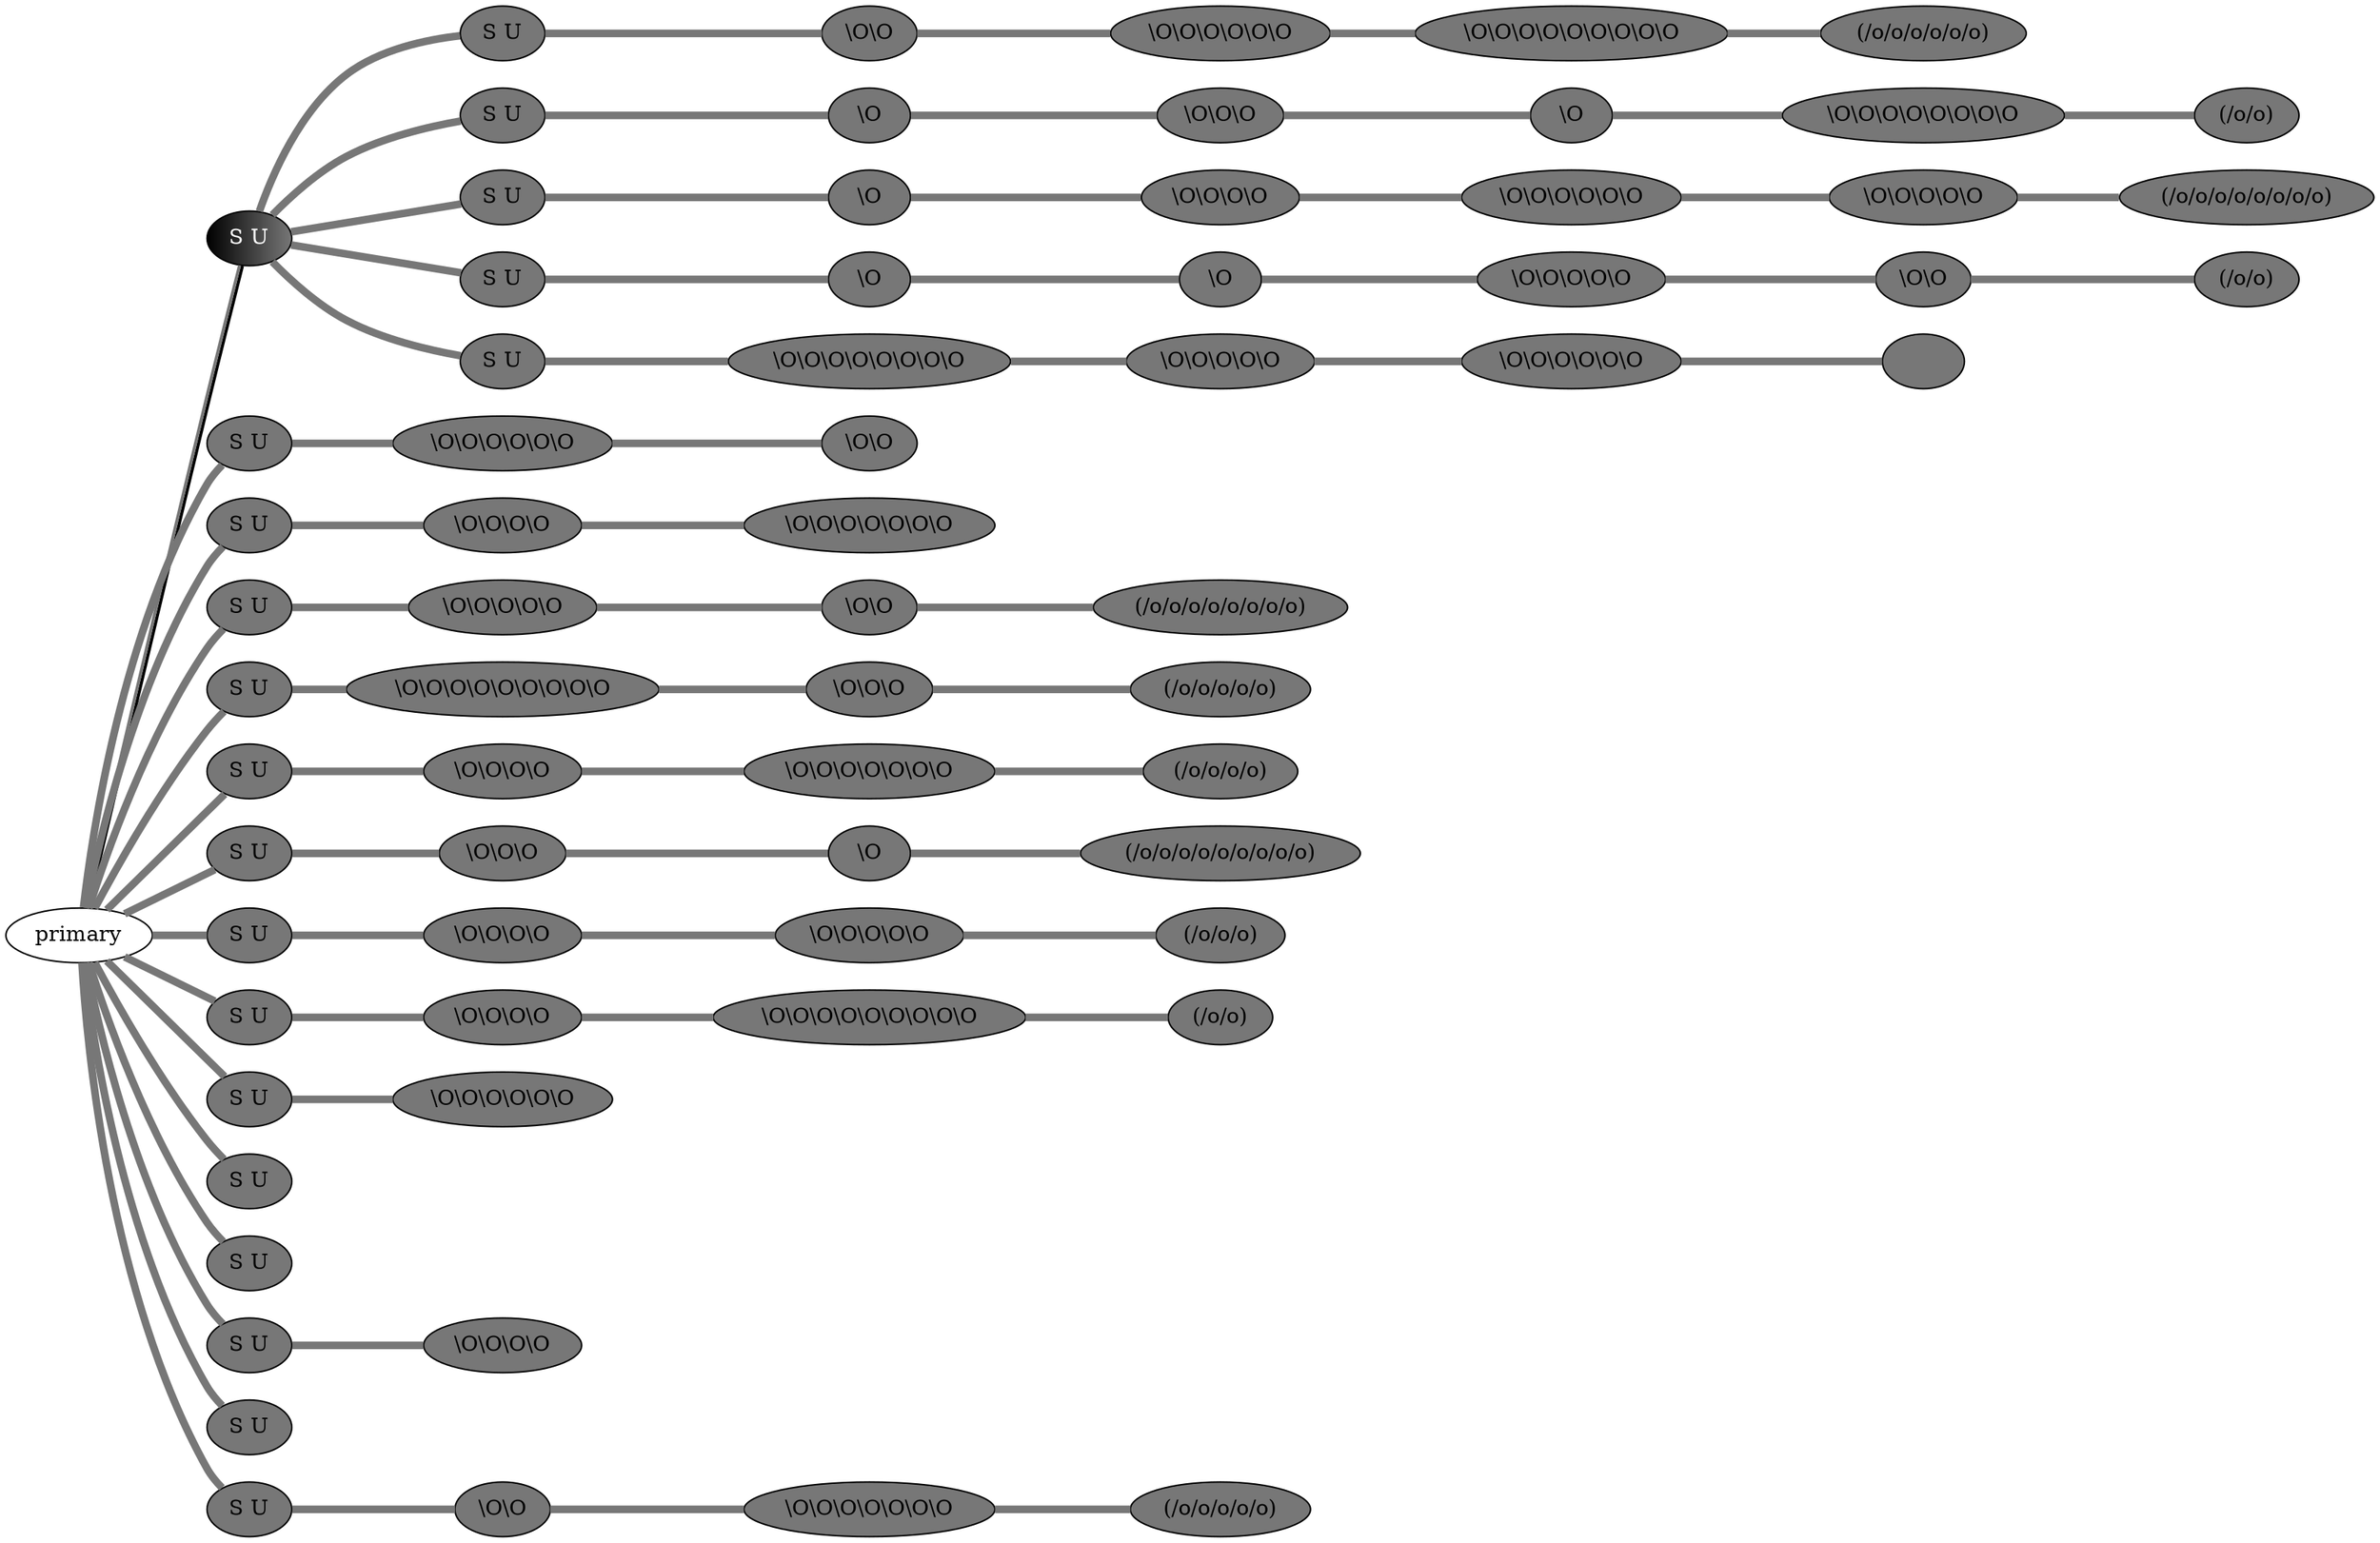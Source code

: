 graph {
 graph [rankdir=LR]
"1" [qtype="pendant_node", pendant_colors="#000000:#777777", pendant_ply="S", pendant_attach="U", pendant_length="25.0", label="S U", style=filled, fillcolor="#000000:#777777", fontcolor="#ffffff"]
"primary" -- "1" [qtype="pendant_link",penwidth=2,color="#000000:#777777"]
"1s1" [qtype="pendant_node", pendant_colors="#777777", pendant_ply="S", pendant_attach="U", pendant_length="40.5", label="S U", style=filled, fillcolor="#777777", fontcolor="#000000"]
"1" -- "1s1" [qtype="pendant_link",penwidth=5,color="#777777"]
"1s1:0" [qtype="knot_node", knot_value="2", knot_type="S", knot_position="8.0", knot_spin="Z", label="\\O\\O", style=filled, fillcolor="#777777" , fontcolor="#000000"]
"1s1" -- "1s1:0" [qtype="knot_link",penwidth=5,color="#777777"]
"1s1:1" [qtype="knot_node", knot_value="6", knot_type="S", knot_position="14.0", knot_spin="Z", label="\\O\\O\\O\\O\\O\\O", style=filled, fillcolor="#777777" , fontcolor="#000000"]
"1s1:0" -- "1s1:1" [qtype="knot_link",penwidth=5,color="#777777"]
"1s1:2" [qtype="knot_node", knot_value="9", knot_type="S", knot_position="21.0", knot_spin="Z", label="\\O\\O\\O\\O\\O\\O\\O\\O\\O", style=filled, fillcolor="#777777" , fontcolor="#000000"]
"1s1:1" -- "1s1:2" [qtype="knot_link",penwidth=5,color="#777777"]
"1s1:3" [qtype="knot_node", knot_value="6", knot_type="L", knot_position="27.0", knot_spin="S", label="(/o/o/o/o/o/o)", style=filled, fillcolor="#777777" , fontcolor="#000000"]
"1s1:2" -- "1s1:3" [qtype="knot_link",penwidth=5,color="#777777"]
"1s2" [qtype="pendant_node", pendant_colors="#777777", pendant_ply="S", pendant_attach="U", pendant_length="44.0", label="S U", style=filled, fillcolor="#777777", fontcolor="#000000"]
"1" -- "1s2" [qtype="pendant_link",penwidth=5,color="#777777"]
"1s2:0" [qtype="knot_node", knot_value="1", knot_type="S", knot_position="3.5", knot_spin="Z", label="\\O", style=filled, fillcolor="#777777" , fontcolor="#000000"]
"1s2" -- "1s2:0" [qtype="knot_link",penwidth=5,color="#777777"]
"1s2:1" [qtype="knot_node", knot_value="3", knot_type="S", knot_position="7.5", knot_spin="Z", label="\\O\\O\\O", style=filled, fillcolor="#777777" , fontcolor="#000000"]
"1s2:0" -- "1s2:1" [qtype="knot_link",penwidth=5,color="#777777"]
"1s2:2" [qtype="knot_node", knot_value="1", knot_type="S", knot_position="13.0", knot_spin="Z", label="\\O", style=filled, fillcolor="#777777" , fontcolor="#000000"]
"1s2:1" -- "1s2:2" [qtype="knot_link",penwidth=5,color="#777777"]
"1s2:3" [qtype="knot_node", knot_value="8", knot_type="S", knot_position="19.5", knot_spin="Z", label="\\O\\O\\O\\O\\O\\O\\O\\O", style=filled, fillcolor="#777777" , fontcolor="#000000"]
"1s2:2" -- "1s2:3" [qtype="knot_link",penwidth=5,color="#777777"]
"1s2:4" [qtype="knot_node", knot_value="2", knot_type="L", knot_position="25.5", knot_spin="S", label="(/o/o)", style=filled, fillcolor="#777777" , fontcolor="#000000"]
"1s2:3" -- "1s2:4" [qtype="knot_link",penwidth=5,color="#777777"]
"1s3" [qtype="pendant_node", pendant_colors="#777777", pendant_ply="S", pendant_attach="U", pendant_length="43.0", label="S U", style=filled, fillcolor="#777777", fontcolor="#000000"]
"1" -- "1s3" [qtype="pendant_link",penwidth=5,color="#777777"]
"1s3:0" [qtype="knot_node", knot_value="1", knot_type="S", knot_position="3.5", knot_spin="Z", label="\\O", style=filled, fillcolor="#777777" , fontcolor="#000000"]
"1s3" -- "1s3:0" [qtype="knot_link",penwidth=5,color="#777777"]
"1s3:1" [qtype="knot_node", knot_value="4", knot_type="S", knot_position="8.0", knot_spin="Z", label="\\O\\O\\O\\O", style=filled, fillcolor="#777777" , fontcolor="#000000"]
"1s3:0" -- "1s3:1" [qtype="knot_link",penwidth=5,color="#777777"]
"1s3:2" [qtype="knot_node", knot_value="6", knot_type="S", knot_position="14.0", knot_spin="Z", label="\\O\\O\\O\\O\\O\\O", style=filled, fillcolor="#777777" , fontcolor="#000000"]
"1s3:1" -- "1s3:2" [qtype="knot_link",penwidth=5,color="#777777"]
"1s3:3" [qtype="knot_node", knot_value="5", knot_type="S", knot_position="19.5", knot_spin="Z", label="\\O\\O\\O\\O\\O", style=filled, fillcolor="#777777" , fontcolor="#000000"]
"1s3:2" -- "1s3:3" [qtype="knot_link",penwidth=5,color="#777777"]
"1s3:4" [qtype="knot_node", knot_value="8", knot_type="L", knot_position="25.0", knot_spin="S", label="(/o/o/o/o/o/o/o/o)", style=filled, fillcolor="#777777" , fontcolor="#000000"]
"1s3:3" -- "1s3:4" [qtype="knot_link",penwidth=5,color="#777777"]
"1s4" [qtype="pendant_node", pendant_colors="#777777", pendant_ply="S", pendant_attach="U", pendant_length="48.5", label="S U", style=filled, fillcolor="#777777", fontcolor="#000000"]
"1" -- "1s4" [qtype="pendant_link",penwidth=5,color="#777777"]
"1s4:0" [qtype="knot_node", knot_value="1", knot_type="S", knot_position="4.0", knot_spin="Z", label="\\O", style=filled, fillcolor="#777777" , fontcolor="#000000"]
"1s4" -- "1s4:0" [qtype="knot_link",penwidth=5,color="#777777"]
"1s4:1" [qtype="knot_node", knot_value="1", knot_type="S", knot_position="8.0", knot_spin="Z", label="\\O", style=filled, fillcolor="#777777" , fontcolor="#000000"]
"1s4:0" -- "1s4:1" [qtype="knot_link",penwidth=5,color="#777777"]
"1s4:2" [qtype="knot_node", knot_value="5", knot_type="S", knot_position="14.0", knot_spin="Z", label="\\O\\O\\O\\O\\O", style=filled, fillcolor="#777777" , fontcolor="#000000"]
"1s4:1" -- "1s4:2" [qtype="knot_link",penwidth=5,color="#777777"]
"1s4:3" [qtype="knot_node", knot_value="2", knot_type="S", knot_position="19.0", knot_spin="Z", label="\\O\\O", style=filled, fillcolor="#777777" , fontcolor="#000000"]
"1s4:2" -- "1s4:3" [qtype="knot_link",penwidth=5,color="#777777"]
"1s4:4" [qtype="knot_node", knot_value="2", knot_type="L", knot_position="24.5", knot_spin="S", label="(/o/o)", style=filled, fillcolor="#777777" , fontcolor="#000000"]
"1s4:3" -- "1s4:4" [qtype="knot_link",penwidth=5,color="#777777"]
"1s5" [qtype="pendant_node", pendant_colors="#777777", pendant_ply="S", pendant_attach="U", pendant_length="39.0", label="S U", style=filled, fillcolor="#777777", fontcolor="#000000"]
"1" -- "1s5" [qtype="pendant_link",penwidth=5,color="#777777"]
"1s5:0" [qtype="knot_node", knot_value="8", knot_type="S", knot_position="8.0", knot_spin="Z", label="\\O\\O\\O\\O\\O\\O\\O\\O", style=filled, fillcolor="#777777" , fontcolor="#000000"]
"1s5" -- "1s5:0" [qtype="knot_link",penwidth=5,color="#777777"]
"1s5:1" [qtype="knot_node", knot_value="5", knot_type="S", knot_position="13.0", knot_spin="Z", label="\\O\\O\\O\\O\\O", style=filled, fillcolor="#777777" , fontcolor="#000000"]
"1s5:0" -- "1s5:1" [qtype="knot_link",penwidth=5,color="#777777"]
"1s5:2" [qtype="knot_node", knot_value="6", knot_type="S", knot_position="18.5", knot_spin="Z", label="\\O\\O\\O\\O\\O\\O", style=filled, fillcolor="#777777" , fontcolor="#000000"]
"1s5:1" -- "1s5:2" [qtype="knot_link",penwidth=5,color="#777777"]
"1s5:3" [qtype="knot_node", knot_value="1", knot_type="", knot_position="25.0", knot_spin="S", label="", style=filled, fillcolor="#777777" , fontcolor="#000000"]
"1s5:2" -- "1s5:3" [qtype="knot_link",penwidth=5,color="#777777"]
"2" [qtype="pendant_node", pendant_colors="#777777", pendant_ply="S", pendant_attach="U", pendant_length="49.5", label="S U", style=filled, fillcolor="#777777", fontcolor="#000000"]
"primary" -- "2" [qtype="pendant_link",penwidth=5,color="#777777"]
"2:0" [qtype="knot_node", knot_value="6", knot_type="S", knot_position="9.5", knot_spin="Z", label="\\O\\O\\O\\O\\O\\O", style=filled, fillcolor="#777777" , fontcolor="#000000"]
"2" -- "2:0" [qtype="knot_link",penwidth=5,color="#777777"]
"2:1" [qtype="knot_node", knot_value="2", knot_type="S", knot_position="14.5", knot_spin="Z", label="\\O\\O", style=filled, fillcolor="#777777" , fontcolor="#000000"]
"2:0" -- "2:1" [qtype="knot_link",penwidth=5,color="#777777"]
"3" [qtype="pendant_node", pendant_colors="#777777", pendant_ply="S", pendant_attach="U", pendant_length="28.0", label="S U", style=filled, fillcolor="#777777", fontcolor="#000000"]
"primary" -- "3" [qtype="pendant_link",penwidth=5,color="#777777"]
"3:0" [qtype="knot_node", knot_value="4", knot_type="S", knot_position="8.5", knot_spin="Z", label="\\O\\O\\O\\O", style=filled, fillcolor="#777777" , fontcolor="#000000"]
"3" -- "3:0" [qtype="knot_link",penwidth=5,color="#777777"]
"3:1" [qtype="knot_node", knot_value="7", knot_type="S", knot_position="14.5", knot_spin="Z", label="\\O\\O\\O\\O\\O\\O\\O", style=filled, fillcolor="#777777" , fontcolor="#000000"]
"3:0" -- "3:1" [qtype="knot_link",penwidth=5,color="#777777"]
"4" [qtype="pendant_node", pendant_colors="#777777", pendant_ply="S", pendant_attach="U", pendant_length="34.0", label="S U", style=filled, fillcolor="#777777", fontcolor="#000000"]
"primary" -- "4" [qtype="pendant_link",penwidth=5,color="#777777"]
"4:0" [qtype="knot_node", knot_value="5", knot_type="S", knot_position="9.0", knot_spin="Z", label="\\O\\O\\O\\O\\O", style=filled, fillcolor="#777777" , fontcolor="#000000"]
"4" -- "4:0" [qtype="knot_link",penwidth=5,color="#777777"]
"4:1" [qtype="knot_node", knot_value="2", knot_type="S", knot_position="14.0", knot_spin="Z", label="\\O\\O", style=filled, fillcolor="#777777" , fontcolor="#000000"]
"4:0" -- "4:1" [qtype="knot_link",penwidth=5,color="#777777"]
"4:2" [qtype="knot_node", knot_value="8", knot_type="L", knot_position="19.5", knot_spin="S", label="(/o/o/o/o/o/o/o/o)", style=filled, fillcolor="#777777" , fontcolor="#000000"]
"4:1" -- "4:2" [qtype="knot_link",penwidth=5,color="#777777"]
"5" [qtype="pendant_node", pendant_colors="#777777", pendant_ply="S", pendant_attach="U", pendant_length="37.5", label="S U", style=filled, fillcolor="#777777", fontcolor="#000000"]
"primary" -- "5" [qtype="pendant_link",penwidth=5,color="#777777"]
"5:0" [qtype="knot_node", knot_value="9", knot_type="S", knot_position="10.0", knot_spin="Z", label="\\O\\O\\O\\O\\O\\O\\O\\O\\O", style=filled, fillcolor="#777777" , fontcolor="#000000"]
"5" -- "5:0" [qtype="knot_link",penwidth=5,color="#777777"]
"5:1" [qtype="knot_node", knot_value="3", knot_type="S", knot_position="15.0", knot_spin="Z", label="\\O\\O\\O", style=filled, fillcolor="#777777" , fontcolor="#000000"]
"5:0" -- "5:1" [qtype="knot_link",penwidth=5,color="#777777"]
"5:2" [qtype="knot_node", knot_value="5", knot_type="L", knot_position="20.0", knot_spin="S", label="(/o/o/o/o/o)", style=filled, fillcolor="#777777" , fontcolor="#000000"]
"5:1" -- "5:2" [qtype="knot_link",penwidth=5,color="#777777"]
"6" [qtype="pendant_node", pendant_colors="#777777", pendant_ply="S", pendant_attach="U", pendant_length="31.0", label="S U", style=filled, fillcolor="#777777", fontcolor="#000000"]
"primary" -- "6" [qtype="pendant_link",penwidth=5,color="#777777"]
"6:0" [qtype="knot_node", knot_value="4", knot_type="S", knot_position="9.0", knot_spin="Z", label="\\O\\O\\O\\O", style=filled, fillcolor="#777777" , fontcolor="#000000"]
"6" -- "6:0" [qtype="knot_link",penwidth=5,color="#777777"]
"6:1" [qtype="knot_node", knot_value="7", knot_type="S", knot_position="15.0", knot_spin="Z", label="\\O\\O\\O\\O\\O\\O\\O", style=filled, fillcolor="#777777" , fontcolor="#000000"]
"6:0" -- "6:1" [qtype="knot_link",penwidth=5,color="#777777"]
"6:2" [qtype="knot_node", knot_value="4", knot_type="L", knot_position="20.5", knot_spin="S", label="(/o/o/o/o)", style=filled, fillcolor="#777777" , fontcolor="#000000"]
"6:1" -- "6:2" [qtype="knot_link",penwidth=5,color="#777777"]
"7" [qtype="pendant_node", pendant_colors="#777777", pendant_ply="S", pendant_attach="U", pendant_length="46.5", label="S U", style=filled, fillcolor="#777777", fontcolor="#000000"]
"primary" -- "7" [qtype="pendant_link",penwidth=5,color="#777777"]
"7:0" [qtype="knot_node", knot_value="3", knot_type="S", knot_position="9.5", knot_spin="Z", label="\\O\\O\\O", style=filled, fillcolor="#777777" , fontcolor="#000000"]
"7" -- "7:0" [qtype="knot_link",penwidth=5,color="#777777"]
"7:1" [qtype="knot_node", knot_value="1", knot_type="S", knot_position="14.5", knot_spin="Z", label="\\O", style=filled, fillcolor="#777777" , fontcolor="#000000"]
"7:0" -- "7:1" [qtype="knot_link",penwidth=5,color="#777777"]
"7:2" [qtype="knot_node", knot_value="9", knot_type="L", knot_position="19.5", knot_spin="S", label="(/o/o/o/o/o/o/o/o/o)", style=filled, fillcolor="#777777" , fontcolor="#000000"]
"7:1" -- "7:2" [qtype="knot_link",penwidth=5,color="#777777"]
"8" [qtype="pendant_node", pendant_colors="#777777", pendant_ply="S", pendant_attach="U", pendant_length="34.0", label="S U", style=filled, fillcolor="#777777", fontcolor="#000000"]
"primary" -- "8" [qtype="pendant_link",penwidth=5,color="#777777"]
"8:0" [qtype="knot_node", knot_value="4", knot_type="S", knot_position="9.5", knot_spin="Z", label="\\O\\O\\O\\O", style=filled, fillcolor="#777777" , fontcolor="#000000"]
"8" -- "8:0" [qtype="knot_link",penwidth=5,color="#777777"]
"8:1" [qtype="knot_node", knot_value="5", knot_type="S", knot_position="15.0", knot_spin="Z", label="\\O\\O\\O\\O\\O", style=filled, fillcolor="#777777" , fontcolor="#000000"]
"8:0" -- "8:1" [qtype="knot_link",penwidth=5,color="#777777"]
"8:2" [qtype="knot_node", knot_value="3", knot_type="L", knot_position="20.5", knot_spin="S", label="(/o/o/o)", style=filled, fillcolor="#777777" , fontcolor="#000000"]
"8:1" -- "8:2" [qtype="knot_link",penwidth=5,color="#777777"]
"9" [qtype="pendant_node", pendant_colors="#777777", pendant_ply="S", pendant_attach="U", pendant_length="25.5", label="S U", style=filled, fillcolor="#777777", fontcolor="#000000"]
"primary" -- "9" [qtype="pendant_link",penwidth=5,color="#777777"]
"9:0" [qtype="knot_node", knot_value="4", knot_type="S", knot_position="9.5", knot_spin="Z", label="\\O\\O\\O\\O", style=filled, fillcolor="#777777" , fontcolor="#000000"]
"9" -- "9:0" [qtype="knot_link",penwidth=5,color="#777777"]
"9:1" [qtype="knot_node", knot_value="9", knot_type="S", knot_position="15.5", knot_spin="Z", label="\\O\\O\\O\\O\\O\\O\\O\\O\\O", style=filled, fillcolor="#777777" , fontcolor="#000000"]
"9:0" -- "9:1" [qtype="knot_link",penwidth=5,color="#777777"]
"9:2" [qtype="knot_node", knot_value="2", knot_type="L", knot_position="20.0", knot_spin="S", label="(/o/o)", style=filled, fillcolor="#777777" , fontcolor="#000000"]
"9:1" -- "9:2" [qtype="knot_link",penwidth=5,color="#777777"]
"10" [qtype="pendant_node", pendant_colors="#777777", pendant_ply="S", pendant_attach="U", pendant_length="14.0", label="S U", style=filled, fillcolor="#777777", fontcolor="#000000"]
"primary" -- "10" [qtype="pendant_link",penwidth=5,color="#777777"]
"10:0" [qtype="knot_node", knot_value="6", knot_type="S", knot_position="9.0", knot_spin="Z", label="\\O\\O\\O\\O\\O\\O", style=filled, fillcolor="#777777" , fontcolor="#000000"]
"10" -- "10:0" [qtype="knot_link",penwidth=5,color="#777777"]
"11" [qtype="pendant_node", pendant_colors="#777777", pendant_ply="S", pendant_attach="U", pendant_length="1.5", label="S U", style=filled, fillcolor="#777777", fontcolor="#000000"]
"primary" -- "11" [qtype="pendant_link",penwidth=5,color="#777777"]
"12" [qtype="pendant_node", pendant_colors="#777777", pendant_ply="S", pendant_attach="U", pendant_length="1.0", label="S U", style=filled, fillcolor="#777777", fontcolor="#000000"]
"primary" -- "12" [qtype="pendant_link",penwidth=5,color="#777777"]
"13" [qtype="pendant_node", pendant_colors="#777777", pendant_ply="S", pendant_attach="U", pendant_length="11.5", label="S U", style=filled, fillcolor="#777777", fontcolor="#000000"]
"primary" -- "13" [qtype="pendant_link",penwidth=5,color="#777777"]
"13:0" [qtype="knot_node", knot_value="4", knot_type="S", knot_position="9.0", knot_spin="Z", label="\\O\\O\\O\\O", style=filled, fillcolor="#777777" , fontcolor="#000000"]
"13" -- "13:0" [qtype="knot_link",penwidth=5,color="#777777"]
"14" [qtype="pendant_node", pendant_colors="#777777", pendant_ply="S", pendant_attach="U", pendant_length="2.0", label="S U", style=filled, fillcolor="#777777", fontcolor="#000000"]
"primary" -- "14" [qtype="pendant_link",penwidth=5,color="#777777"]
"15" [qtype="pendant_node", pendant_colors="#777777", pendant_ply="S", pendant_attach="U", pendant_length="42.0", label="S U", style=filled, fillcolor="#777777", fontcolor="#000000"]
"primary" -- "15" [qtype="pendant_link",penwidth=5,color="#777777"]
"15:0" [qtype="knot_node", knot_value="2", knot_type="S", knot_position="9.0", knot_spin="Z", label="\\O\\O", style=filled, fillcolor="#777777" , fontcolor="#000000"]
"15" -- "15:0" [qtype="knot_link",penwidth=5,color="#777777"]
"15:1" [qtype="knot_node", knot_value="7", knot_type="S", knot_position="14.0", knot_spin="Z", label="\\O\\O\\O\\O\\O\\O\\O", style=filled, fillcolor="#777777" , fontcolor="#000000"]
"15:0" -- "15:1" [qtype="knot_link",penwidth=5,color="#777777"]
"15:2" [qtype="knot_node", knot_value="5", knot_type="L", knot_position="20.0", knot_spin="S", label="(/o/o/o/o/o)", style=filled, fillcolor="#777777" , fontcolor="#000000"]
"15:1" -- "15:2" [qtype="knot_link",penwidth=5,color="#777777"]
}
